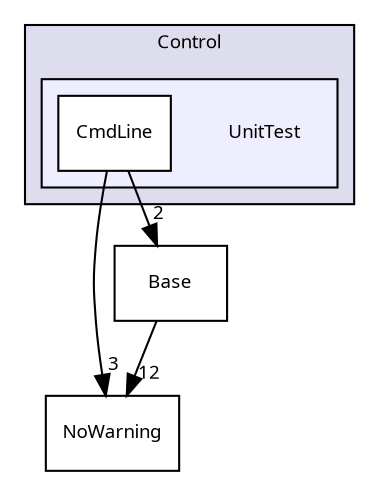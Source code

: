 digraph "/tmp/q/quinoa/src/Control/UnitTest" {
  bgcolor=transparent;
  compound=true
  node [ fontsize="9", fontname="sans-serif"];
  edge [ labelfontsize="9", labelfontname="sans-serif"];
  subgraph clusterdir_3ff0826a6d651abbf0f532354e1ac7dc {
    graph [ bgcolor="#ddddee", pencolor="black", label="Control" fontname="sans-serif", fontsize="9", URL="dir_3ff0826a6d651abbf0f532354e1ac7dc.html"]
  subgraph clusterdir_dd5a5b1bf3e7567c4319c7f030467131 {
    graph [ bgcolor="#eeeeff", pencolor="black", label="" URL="dir_dd5a5b1bf3e7567c4319c7f030467131.html"];
    dir_dd5a5b1bf3e7567c4319c7f030467131 [shape=plaintext label="UnitTest"];
    dir_13d798715fda4433a0299a6c8832bf45 [shape=box label="CmdLine" color="black" fillcolor="white" style="filled" URL="dir_13d798715fda4433a0299a6c8832bf45.html"];
  }
  }
  dir_7e34f0efff2ff25c5f7cf9ee4af7a0ce [shape=box label="NoWarning" URL="dir_7e34f0efff2ff25c5f7cf9ee4af7a0ce.html"];
  dir_4814b1a558d470c33d85e65dbde02eaa [shape=box label="Base" URL="dir_4814b1a558d470c33d85e65dbde02eaa.html"];
  dir_13d798715fda4433a0299a6c8832bf45->dir_7e34f0efff2ff25c5f7cf9ee4af7a0ce [headlabel="3", labeldistance=1.5 headhref="dir_000016_000034.html"];
  dir_13d798715fda4433a0299a6c8832bf45->dir_4814b1a558d470c33d85e65dbde02eaa [headlabel="2", labeldistance=1.5 headhref="dir_000016_000002.html"];
  dir_4814b1a558d470c33d85e65dbde02eaa->dir_7e34f0efff2ff25c5f7cf9ee4af7a0ce [headlabel="12", labeldistance=1.5 headhref="dir_000002_000034.html"];
}

